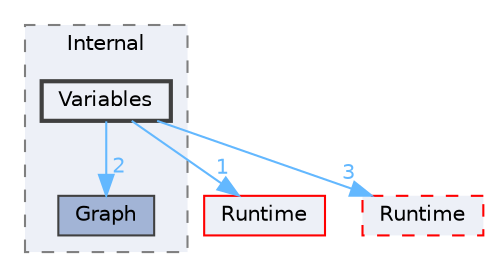 digraph "Variables"
{
 // INTERACTIVE_SVG=YES
 // LATEX_PDF_SIZE
  bgcolor="transparent";
  edge [fontname=Helvetica,fontsize=10,labelfontname=Helvetica,labelfontsize=10];
  node [fontname=Helvetica,fontsize=10,shape=box,height=0.2,width=0.4];
  compound=true
  subgraph clusterdir_9c75991b0a5180e64cb5410561cff2b4 {
    graph [ bgcolor="#edf0f7", pencolor="grey50", label="Internal", fontname=Helvetica,fontsize=10 style="filled,dashed", URL="dir_9c75991b0a5180e64cb5410561cff2b4.html",tooltip=""]
  dir_b1a035754ec3525322c57ef123b3c49c [label="Graph", fillcolor="#a2b4d6", color="grey25", style="filled", URL="dir_b1a035754ec3525322c57ef123b3c49c.html",tooltip=""];
  dir_5d0c5cc1d84188d7b7c4ae8c5c49cfd4 [label="Variables", fillcolor="#edf0f7", color="grey25", style="filled,bold", URL="dir_5d0c5cc1d84188d7b7c4ae8c5c49cfd4.html",tooltip=""];
  }
  dir_7536b172fbd480bfd146a1b1acd6856b [label="Runtime", fillcolor="#edf0f7", color="red", style="filled", URL="dir_7536b172fbd480bfd146a1b1acd6856b.html",tooltip=""];
  dir_a60e1ce30f7313164a0e11a69cddad56 [label="Runtime", fillcolor="#edf0f7", color="red", style="filled,dashed", URL="dir_a60e1ce30f7313164a0e11a69cddad56.html",tooltip=""];
  dir_5d0c5cc1d84188d7b7c4ae8c5c49cfd4->dir_7536b172fbd480bfd146a1b1acd6856b [headlabel="1", labeldistance=1.5 headhref="dir_001241_000984.html" href="dir_001241_000984.html" color="steelblue1" fontcolor="steelblue1"];
  dir_5d0c5cc1d84188d7b7c4ae8c5c49cfd4->dir_a60e1ce30f7313164a0e11a69cddad56 [headlabel="3", labeldistance=1.5 headhref="dir_001241_000983.html" href="dir_001241_000983.html" color="steelblue1" fontcolor="steelblue1"];
  dir_5d0c5cc1d84188d7b7c4ae8c5c49cfd4->dir_b1a035754ec3525322c57ef123b3c49c [headlabel="2", labeldistance=1.5 headhref="dir_001241_000450.html" href="dir_001241_000450.html" color="steelblue1" fontcolor="steelblue1"];
}
